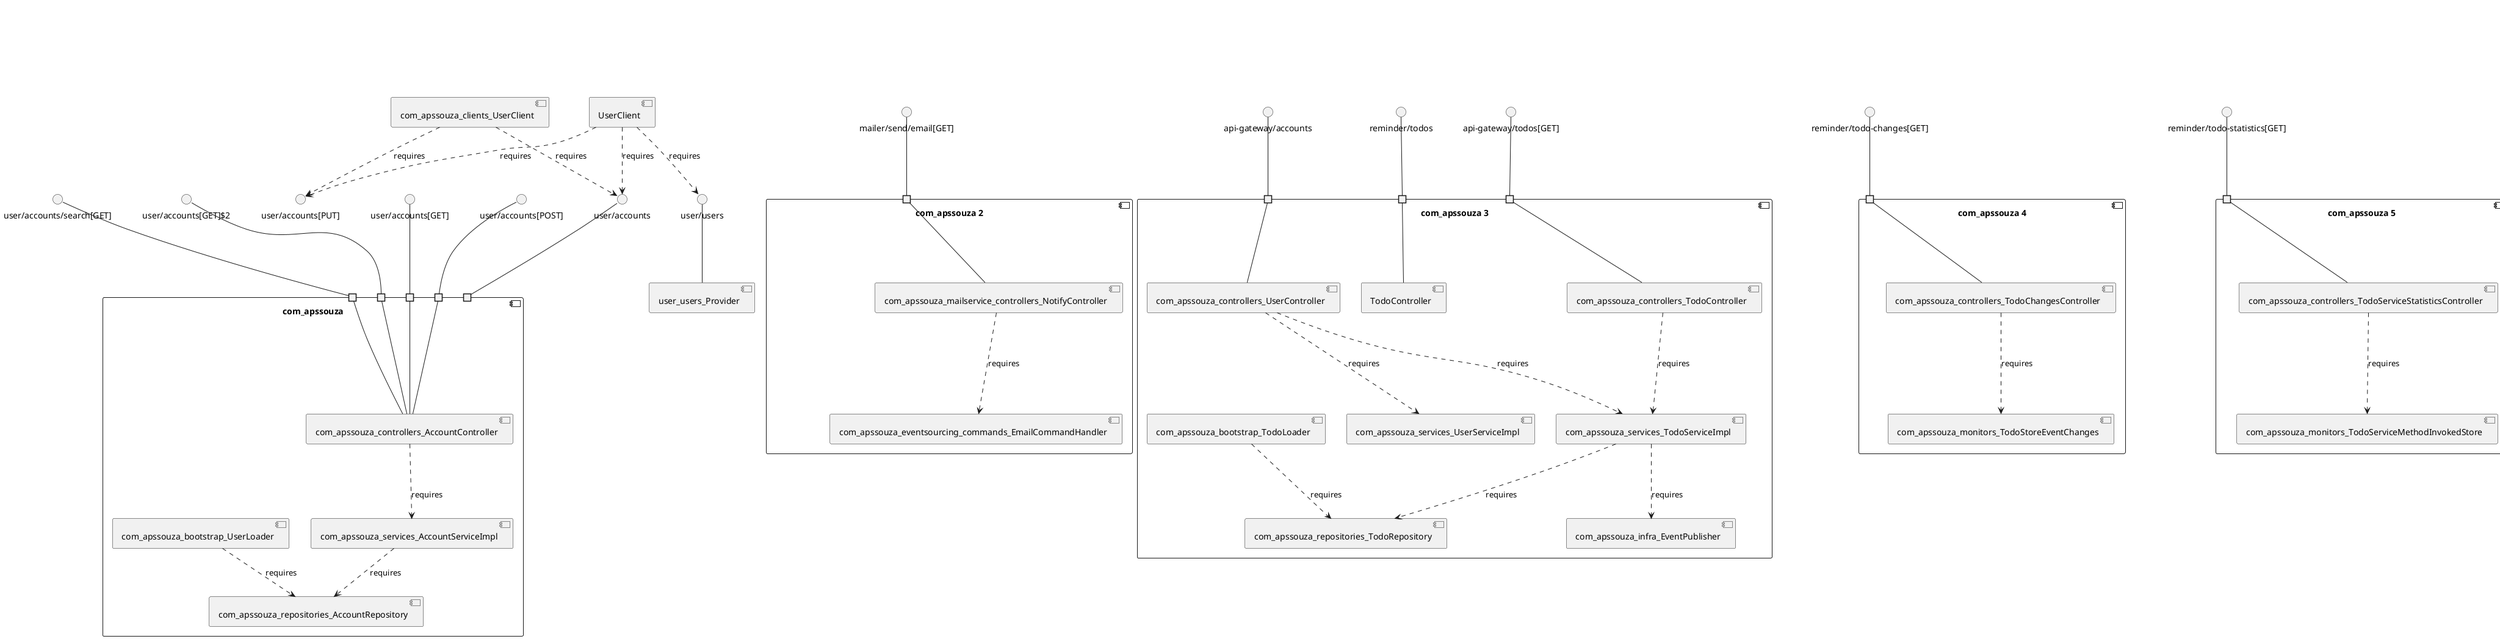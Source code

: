 @startuml
skinparam fixCircleLabelOverlapping true
skinparam componentStyle uml2
component "com_apssouza\n\n\n\n\n\n" {
[com_apssouza_controllers_AccountController]
[com_apssouza_bootstrap_UserLoader]
[com_apssouza_services_AccountServiceImpl]
[com_apssouza_repositories_AccountRepository]
portin " " as com_apssouza_requires_user_accounts_GET_
portin " " as com_apssouza_requires_user_accounts
portin " " as com_apssouza_requires_user_accounts_search_GET_
portin " " as com_apssouza_requires_user_accounts_POST_
portin " " as com_apssouza_requires_user_accounts_GET_2
[com_apssouza_controllers_AccountController]..>[com_apssouza_services_AccountServiceImpl] : requires
[com_apssouza_bootstrap_UserLoader]..>[com_apssouza_repositories_AccountRepository] : requires
[com_apssouza_services_AccountServiceImpl]..>[com_apssouza_repositories_AccountRepository] : requires
"com_apssouza_requires_user_accounts_POST_"--[com_apssouza_controllers_AccountController]
"com_apssouza_requires_user_accounts_search_GET_"--[com_apssouza_controllers_AccountController]
"com_apssouza_requires_user_accounts_GET_"--[com_apssouza_controllers_AccountController]
"com_apssouza_requires_user_accounts_GET_2"--[com_apssouza_controllers_AccountController]
}
interface "user/accounts[GET]$2" as interface.user_accounts_GET_2
interface.user_accounts_GET_2--"com_apssouza_requires_user_accounts_GET_2"
interface "user/accounts[GET]" as interface.user_accounts_GET_
interface.user_accounts_GET_--"com_apssouza_requires_user_accounts_GET_"
interface "user/accounts[POST]" as interface.user_accounts_POST_
interface.user_accounts_POST_--"com_apssouza_requires_user_accounts_POST_"
interface "user/accounts" as interface.user_accounts
interface.user_accounts--"com_apssouza_requires_user_accounts"
interface "user/accounts/search[GET]" as interface.user_accounts_search_GET_
interface.user_accounts_search_GET_--"com_apssouza_requires_user_accounts_search_GET_"
component "com_apssouza 2\n\n\n\n\n\n" {
[com_apssouza_mailservice_controllers_NotifyController]
[com_apssouza_eventsourcing_commands_EmailCommandHandler]
portin " " as com_apssouza_2_requires_mailer_send_email_GET_
[com_apssouza_mailservice_controllers_NotifyController]..>[com_apssouza_eventsourcing_commands_EmailCommandHandler] : requires
"com_apssouza_2_requires_mailer_send_email_GET_"--[com_apssouza_mailservice_controllers_NotifyController]
}
interface "mailer/send/email[GET]" as interface.mailer_send_email_GET_
interface.mailer_send_email_GET_--"com_apssouza_2_requires_mailer_send_email_GET_"
component "com_apssouza 3\n\n\n\n\n\n" {
[com_apssouza_services_UserServiceImpl]
[com_apssouza_controllers_TodoController]
[com_apssouza_repositories_TodoRepository]
[com_apssouza_controllers_UserController]
[com_apssouza_infra_EventPublisher]
[com_apssouza_services_TodoServiceImpl]
[TodoController]
[com_apssouza_bootstrap_TodoLoader]
portin " " as com_apssouza_3_requires_api_gateway_accounts
portin " " as com_apssouza_3_requires_reminder_todos
portin " " as com_apssouza_3_requires_api_gateway_todos_GET_
[com_apssouza_controllers_UserController]..>[com_apssouza_services_UserServiceImpl] : requires
[com_apssouza_controllers_TodoController]..>[com_apssouza_services_TodoServiceImpl] : requires
[com_apssouza_controllers_UserController]..>[com_apssouza_services_TodoServiceImpl] : requires
[com_apssouza_services_TodoServiceImpl]..>[com_apssouza_repositories_TodoRepository] : requires
[com_apssouza_bootstrap_TodoLoader]..>[com_apssouza_repositories_TodoRepository] : requires
[com_apssouza_services_TodoServiceImpl]..>[com_apssouza_infra_EventPublisher] : requires
"com_apssouza_3_requires_reminder_todos"--[TodoController]
"com_apssouza_3_requires_api_gateway_accounts"--[com_apssouza_controllers_UserController]
"com_apssouza_3_requires_api_gateway_todos_GET_"--[com_apssouza_controllers_TodoController]
}
interface "api-gateway/accounts" as interface.api_gateway_accounts
interface.api_gateway_accounts--"com_apssouza_3_requires_api_gateway_accounts"
interface "api-gateway/todos[GET]" as interface.api_gateway_todos_GET_
interface.api_gateway_todos_GET_--"com_apssouza_3_requires_api_gateway_todos_GET_"
interface "reminder/todos" as interface.reminder_todos
interface.reminder_todos--"com_apssouza_3_requires_reminder_todos"
component "com_apssouza 4\n\n\n\n\n\n" {
[com_apssouza_monitors_TodoStoreEventChanges]
[com_apssouza_controllers_TodoChangesController]
portin " " as com_apssouza_4_requires_reminder_todo_changes_GET_
[com_apssouza_controllers_TodoChangesController]..>[com_apssouza_monitors_TodoStoreEventChanges] : requires
"com_apssouza_4_requires_reminder_todo_changes_GET_"--[com_apssouza_controllers_TodoChangesController]
}
interface "reminder/todo-changes[GET]" as interface.reminder_todo_changes_GET_
interface.reminder_todo_changes_GET_--"com_apssouza_4_requires_reminder_todo_changes_GET_"
component "com_apssouza 5\n\n\n\n\n\n" {
[com_apssouza_monitors_TodoServiceMethodInvokedStore]
[com_apssouza_controllers_TodoServiceStatisticsController]
portin " " as com_apssouza_5_requires_reminder_todo_statistics_GET_
[com_apssouza_controllers_TodoServiceStatisticsController]..>[com_apssouza_monitors_TodoServiceMethodInvokedStore] : requires
"com_apssouza_5_requires_reminder_todo_statistics_GET_"--[com_apssouza_controllers_TodoServiceStatisticsController]
}
interface "reminder/todo-statistics[GET]" as interface.reminder_todo_statistics_GET_
interface.reminder_todo_statistics_GET_--"com_apssouza_5_requires_reminder_todo_statistics_GET_"
component "com_apssouza_eventsourcing\n\n\n\n\n\n" {
[com_apssouza_eventsourcing_eventstore_EventStoreRepository]
[com_apssouza_eventsourcing_services_EventSourcingServiceImpl]
[com_apssouza_eventsourcing_eventstore_EventSerializer]
[com_apssouza_eventsourcing_services_EventSourcingServiceImpl]..>[com_apssouza_eventsourcing_eventstore_EventStoreRepository] : requires
[com_apssouza_eventsourcing_services_EventSourcingServiceImpl]..>[com_apssouza_eventsourcing_eventstore_EventSerializer] : requires
}
component "com_apssouza_integrations_socket_TodoSocketController\n\n\n\n\n\n" {
[com_apssouza_integrations_socket_TodoSocketController]
}
component "com_apssouza_mailservice\n\n\n\n\n\n" {
[com_apssouza_mailservice_repository_EmailRepository]
[com_apssouza_mailservice_controllers_EmailController]
portin " " as com_apssouza_mailservice_requires_mailer_emails_GET_
[com_apssouza_mailservice_controllers_EmailController]..>[com_apssouza_mailservice_repository_EmailRepository] : requires
"com_apssouza_mailservice_requires_mailer_emails_GET_"--[com_apssouza_mailservice_controllers_EmailController]
}
interface "mailer/emails[GET]" as interface.mailer_emails_GET_
interface.mailer_emails_GET_--"com_apssouza_mailservice_requires_mailer_emails_GET_"
interface "user/accounts" as interface.user_accounts
[UserClient]..>interface.user_accounts : requires
interface "user/accounts[PUT]" as interface.user_accounts_PUT_
[UserClient]..>interface.user_accounts_PUT_ : requires
interface "user/users" as interface.user_users
[UserClient]..>interface.user_users : requires
interface "user/accounts" as interface.user_accounts
[com_apssouza_clients_UserClient]..>interface.user_accounts : requires
interface "user/accounts[PUT]" as interface.user_accounts_PUT_
[com_apssouza_clients_UserClient]..>interface.user_accounts_PUT_ : requires
interface "com_apssouza_eventsourcing_services_ApplicationEventPublisher" as interface.com_apssouza_eventsourcing_services_ApplicationEventPublisher
interface.com_apssouza_eventsourcing_services_ApplicationEventPublisher--[com_apssouza_eventsourcing_services_ApplicationEventPublisher_Provider]
interface "com_apssouza_infra_ApplicationEventPublisher" as interface.com_apssouza_infra_ApplicationEventPublisher
interface.com_apssouza_infra_ApplicationEventPublisher--[com_apssouza_infra_ApplicationEventPublisher_Provider]
interface "com_apssouza_infra_Source" as interface.com_apssouza_infra_Source
interface.com_apssouza_infra_Source--[com_apssouza_infra_Source_Provider]
interface "user/users" as interface.user_users
interface.user_users--[user_users_Provider]

@enduml
